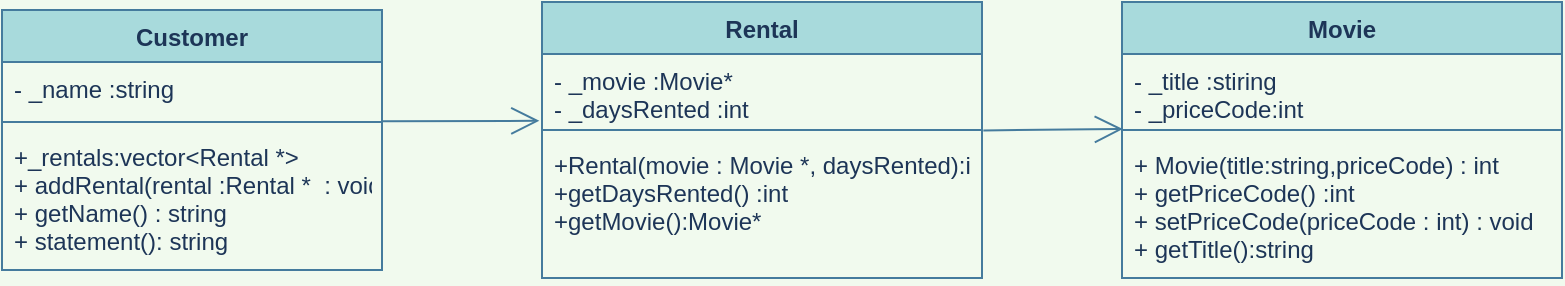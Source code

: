 <mxfile version="18.1.2" type="github" pages="2">
  <diagram id="goZGwjNJ6O4jOZECSLIw" name="实验三 - 1">
    <mxGraphModel dx="484" dy="532" grid="0" gridSize="10" guides="1" tooltips="1" connect="1" arrows="1" fold="1" page="0" pageScale="1" pageWidth="827" pageHeight="1169" background="#F1FAEE" math="0" shadow="0">
      <root>
        <mxCell id="0" />
        <mxCell id="1" parent="0" />
        <mxCell id="EJcrVzV_lA8OwSMY4MbQ-1" value="Customer" style="swimlane;fontStyle=1;align=center;verticalAlign=top;childLayout=stackLayout;horizontal=1;startSize=26;horizontalStack=0;resizeParent=1;resizeParentMax=0;resizeLast=0;collapsible=1;marginBottom=0;fillColor=#A8DADC;strokeColor=#457B9D;fontColor=#1D3557;" vertex="1" parent="1">
          <mxGeometry x="260" y="334" width="190" height="130" as="geometry" />
        </mxCell>
        <mxCell id="EJcrVzV_lA8OwSMY4MbQ-2" value="- _name :string" style="text;strokeColor=none;fillColor=none;align=left;verticalAlign=top;spacingLeft=4;spacingRight=4;overflow=hidden;rotatable=0;points=[[0,0.5],[1,0.5]];portConstraint=eastwest;fontColor=#1D3557;" vertex="1" parent="EJcrVzV_lA8OwSMY4MbQ-1">
          <mxGeometry y="26" width="190" height="26" as="geometry" />
        </mxCell>
        <mxCell id="EJcrVzV_lA8OwSMY4MbQ-10" value="" style="endArrow=open;endFill=1;endSize=12;html=1;rounded=0;entryX=-0.006;entryY=0.982;entryDx=0;entryDy=0;entryPerimeter=0;labelBackgroundColor=#F1FAEE;strokeColor=#457B9D;fontColor=#1D3557;" edge="1" parent="EJcrVzV_lA8OwSMY4MbQ-1" target="EJcrVzV_lA8OwSMY4MbQ-6">
          <mxGeometry width="160" relative="1" as="geometry">
            <mxPoint x="190" y="55.66" as="sourcePoint" />
            <mxPoint x="350" y="55.66" as="targetPoint" />
          </mxGeometry>
        </mxCell>
        <mxCell id="EJcrVzV_lA8OwSMY4MbQ-3" value="" style="line;strokeWidth=1;fillColor=none;align=left;verticalAlign=middle;spacingTop=-1;spacingLeft=3;spacingRight=3;rotatable=0;labelPosition=right;points=[];portConstraint=eastwest;labelBackgroundColor=#F1FAEE;strokeColor=#457B9D;fontColor=#1D3557;" vertex="1" parent="EJcrVzV_lA8OwSMY4MbQ-1">
          <mxGeometry y="52" width="190" height="8" as="geometry" />
        </mxCell>
        <mxCell id="EJcrVzV_lA8OwSMY4MbQ-4" value="+_rentals:vector&lt;Rental *&gt;&#xa;+ addRental(rental :Rental *  : void)&#xa;+ getName() : string&#xa;+ statement(): string" style="text;strokeColor=none;fillColor=none;align=left;verticalAlign=top;spacingLeft=4;spacingRight=4;overflow=hidden;rotatable=0;points=[[0,0.5],[1,0.5]];portConstraint=eastwest;fontColor=#1D3557;" vertex="1" parent="EJcrVzV_lA8OwSMY4MbQ-1">
          <mxGeometry y="60" width="190" height="70" as="geometry" />
        </mxCell>
        <mxCell id="EJcrVzV_lA8OwSMY4MbQ-5" value="Rental" style="swimlane;fontStyle=1;align=center;verticalAlign=top;childLayout=stackLayout;horizontal=1;startSize=26;horizontalStack=0;resizeParent=1;resizeParentMax=0;resizeLast=0;collapsible=1;marginBottom=0;fillColor=#A8DADC;strokeColor=#457B9D;fontColor=#1D3557;" vertex="1" parent="1">
          <mxGeometry x="530" y="330" width="220" height="138" as="geometry" />
        </mxCell>
        <mxCell id="EJcrVzV_lA8OwSMY4MbQ-6" value="- _movie :Movie*&#xa;- _daysRented :int" style="text;strokeColor=none;fillColor=none;align=left;verticalAlign=top;spacingLeft=4;spacingRight=4;overflow=hidden;rotatable=0;points=[[0,0.5],[1,0.5]];portConstraint=eastwest;fontColor=#1D3557;" vertex="1" parent="EJcrVzV_lA8OwSMY4MbQ-5">
          <mxGeometry y="26" width="220" height="34" as="geometry" />
        </mxCell>
        <mxCell id="EJcrVzV_lA8OwSMY4MbQ-7" value="" style="line;strokeWidth=1;fillColor=none;align=left;verticalAlign=middle;spacingTop=-1;spacingLeft=3;spacingRight=3;rotatable=0;labelPosition=right;points=[];portConstraint=eastwest;labelBackgroundColor=#F1FAEE;strokeColor=#457B9D;fontColor=#1D3557;" vertex="1" parent="EJcrVzV_lA8OwSMY4MbQ-5">
          <mxGeometry y="60" width="220" height="8" as="geometry" />
        </mxCell>
        <mxCell id="EJcrVzV_lA8OwSMY4MbQ-8" value="+Rental(movie : Movie *, daysRented):int&#xa;+getDaysRented() :int&#xa;+getMovie():Movie*" style="text;strokeColor=none;fillColor=none;align=left;verticalAlign=top;spacingLeft=4;spacingRight=4;overflow=hidden;rotatable=0;points=[[0,0.5],[1,0.5]];portConstraint=eastwest;fontColor=#1D3557;" vertex="1" parent="EJcrVzV_lA8OwSMY4MbQ-5">
          <mxGeometry y="68" width="220" height="70" as="geometry" />
        </mxCell>
        <mxCell id="EJcrVzV_lA8OwSMY4MbQ-11" value="Movie" style="swimlane;fontStyle=1;align=center;verticalAlign=top;childLayout=stackLayout;horizontal=1;startSize=26;horizontalStack=0;resizeParent=1;resizeParentMax=0;resizeLast=0;collapsible=1;marginBottom=0;fillColor=#A8DADC;strokeColor=#457B9D;fontColor=#1D3557;" vertex="1" parent="1">
          <mxGeometry x="820" y="330" width="220" height="138" as="geometry" />
        </mxCell>
        <mxCell id="EJcrVzV_lA8OwSMY4MbQ-12" value="- _title :stiring&#xa;- _priceCode:int" style="text;strokeColor=none;fillColor=none;align=left;verticalAlign=top;spacingLeft=4;spacingRight=4;overflow=hidden;rotatable=0;points=[[0,0.5],[1,0.5]];portConstraint=eastwest;fontColor=#1D3557;" vertex="1" parent="EJcrVzV_lA8OwSMY4MbQ-11">
          <mxGeometry y="26" width="220" height="34" as="geometry" />
        </mxCell>
        <mxCell id="EJcrVzV_lA8OwSMY4MbQ-13" value="" style="line;strokeWidth=1;fillColor=none;align=left;verticalAlign=middle;spacingTop=-1;spacingLeft=3;spacingRight=3;rotatable=0;labelPosition=right;points=[];portConstraint=eastwest;labelBackgroundColor=#F1FAEE;strokeColor=#457B9D;fontColor=#1D3557;" vertex="1" parent="EJcrVzV_lA8OwSMY4MbQ-11">
          <mxGeometry y="60" width="220" height="8" as="geometry" />
        </mxCell>
        <mxCell id="EJcrVzV_lA8OwSMY4MbQ-14" value="+ Movie(title:string,priceCode) : int&#xa;+ getPriceCode() :int&#xa;+ setPriceCode(priceCode : int) : void&#xa;+ getTitle():string" style="text;strokeColor=none;fillColor=none;align=left;verticalAlign=top;spacingLeft=4;spacingRight=4;overflow=hidden;rotatable=0;points=[[0,0.5],[1,0.5]];portConstraint=eastwest;fontColor=#1D3557;" vertex="1" parent="EJcrVzV_lA8OwSMY4MbQ-11">
          <mxGeometry y="68" width="220" height="70" as="geometry" />
        </mxCell>
        <mxCell id="EJcrVzV_lA8OwSMY4MbQ-15" value="" style="endArrow=open;endFill=1;endSize=12;html=1;rounded=0;entryX=0.002;entryY=0.44;entryDx=0;entryDy=0;entryPerimeter=0;exitX=1.003;exitY=0.526;exitDx=0;exitDy=0;exitPerimeter=0;labelBackgroundColor=#F1FAEE;strokeColor=#457B9D;fontColor=#1D3557;" edge="1" parent="1" source="EJcrVzV_lA8OwSMY4MbQ-7" target="EJcrVzV_lA8OwSMY4MbQ-13">
          <mxGeometry width="160" relative="1" as="geometry">
            <mxPoint x="460" y="399.66" as="sourcePoint" />
            <mxPoint x="538.68" y="399.388" as="targetPoint" />
          </mxGeometry>
        </mxCell>
      </root>
    </mxGraphModel>
  </diagram>
  <diagram id="lHti6A9kxuwiEoPiKQFN" name="实验室三-2">
    <mxGraphModel dx="2302" dy="1932" grid="0" gridSize="10" guides="1" tooltips="1" connect="1" arrows="1" fold="1" page="0" pageScale="1" pageWidth="827" pageHeight="1169" math="0" shadow="0">
      <root>
        <mxCell id="0" />
        <mxCell id="1" parent="0" />
        <mxCell id="7Uv7ZWaAb70qjjFFCwPM-1" value="Movie" style="swimlane;fontStyle=1;align=center;verticalAlign=top;childLayout=stackLayout;horizontal=1;startSize=26;horizontalStack=0;resizeParent=1;resizeParentMax=0;resizeLast=0;collapsible=1;marginBottom=0;fillColor=#A8DADC;strokeColor=#457B9D;fontColor=#1D3557;" vertex="1" parent="1">
          <mxGeometry x="395" y="-68" width="301" height="175" as="geometry" />
        </mxCell>
        <mxCell id="7Uv7ZWaAb70qjjFFCwPM-2" value="- _title :stiring&#xa;- _price：Price*" style="text;strokeColor=none;fillColor=none;align=left;verticalAlign=top;spacingLeft=4;spacingRight=4;overflow=hidden;rotatable=0;points=[[0,0.5],[1,0.5]];portConstraint=eastwest;fontColor=#1D3557;" vertex="1" parent="7Uv7ZWaAb70qjjFFCwPM-1">
          <mxGeometry y="26" width="301" height="34" as="geometry" />
        </mxCell>
        <mxCell id="7Uv7ZWaAb70qjjFFCwPM-3" value="" style="line;strokeWidth=1;fillColor=none;align=left;verticalAlign=middle;spacingTop=-1;spacingLeft=3;spacingRight=3;rotatable=0;labelPosition=right;points=[];portConstraint=eastwest;labelBackgroundColor=#F1FAEE;strokeColor=#457B9D;fontColor=#1D3557;" vertex="1" parent="7Uv7ZWaAb70qjjFFCwPM-1">
          <mxGeometry y="60" width="301" height="8" as="geometry" />
        </mxCell>
        <mxCell id="7Uv7ZWaAb70qjjFFCwPM-4" value="+ Movie(title:string,priceCode) : int&#xa;+ getPriceCode() :int&#xa;+ setPriceCode(priceCode : int) : void&#xa;+ getTitle():string&#xa;+ getCharge(daysRented :int):double&#xa;+ getFrequentRenterPoints(daysRented :int) :int" style="text;strokeColor=none;fillColor=none;align=left;verticalAlign=top;spacingLeft=4;spacingRight=4;overflow=hidden;rotatable=0;points=[[0,0.5],[1,0.5]];portConstraint=eastwest;fontColor=#1D3557;" vertex="1" parent="7Uv7ZWaAb70qjjFFCwPM-1">
          <mxGeometry y="68" width="301" height="107" as="geometry" />
        </mxCell>
        <mxCell id="5kNSxi8XFvwVcRtqy4rx-1" value="Rental" style="swimlane;fontStyle=1;align=center;verticalAlign=top;childLayout=stackLayout;horizontal=1;startSize=26;horizontalStack=0;resizeParent=1;resizeParentMax=0;resizeLast=0;collapsible=1;marginBottom=0;fillColor=#A8DADC;strokeColor=#457B9D;fontColor=#1D3557;" vertex="1" parent="1">
          <mxGeometry x="439" y="-307" width="220" height="168" as="geometry" />
        </mxCell>
        <mxCell id="5kNSxi8XFvwVcRtqy4rx-2" value="- _movie :Movie*&#xa;- _daysRented :int" style="text;strokeColor=none;fillColor=none;align=left;verticalAlign=top;spacingLeft=4;spacingRight=4;overflow=hidden;rotatable=0;points=[[0,0.5],[1,0.5]];portConstraint=eastwest;fontColor=#1D3557;" vertex="1" parent="5kNSxi8XFvwVcRtqy4rx-1">
          <mxGeometry y="26" width="220" height="34" as="geometry" />
        </mxCell>
        <mxCell id="5kNSxi8XFvwVcRtqy4rx-3" value="" style="line;strokeWidth=1;fillColor=none;align=left;verticalAlign=middle;spacingTop=-1;spacingLeft=3;spacingRight=3;rotatable=0;labelPosition=right;points=[];portConstraint=eastwest;labelBackgroundColor=#F1FAEE;strokeColor=#457B9D;fontColor=#1D3557;" vertex="1" parent="5kNSxi8XFvwVcRtqy4rx-1">
          <mxGeometry y="60" width="220" height="8" as="geometry" />
        </mxCell>
        <mxCell id="5kNSxi8XFvwVcRtqy4rx-4" value="+Rental(movie : Movie *, daysRented):int&#xa;+getDaysRented() :int&#xa;+getMovie():Movie*&#xa;+getCharge() :double&#xa;+getFrequentRenterPoints :int&#xa;" style="text;strokeColor=none;fillColor=none;align=left;verticalAlign=top;spacingLeft=4;spacingRight=4;overflow=hidden;rotatable=0;points=[[0,0.5],[1,0.5]];portConstraint=eastwest;fontColor=#1D3557;" vertex="1" parent="5kNSxi8XFvwVcRtqy4rx-1">
          <mxGeometry y="68" width="220" height="100" as="geometry" />
        </mxCell>
        <mxCell id="5kNSxi8XFvwVcRtqy4rx-5" value="" style="endArrow=open;endFill=1;endSize=12;html=1;rounded=1;sketch=0;fontColor=#1D3557;strokeColor=#457B9D;fillColor=#A8DADC;curved=0;exitX=0.486;exitY=1;exitDx=0;exitDy=0;exitPerimeter=0;entryX=0.5;entryY=0;entryDx=0;entryDy=0;" edge="1" parent="1" source="5kNSxi8XFvwVcRtqy4rx-4" target="7Uv7ZWaAb70qjjFFCwPM-1">
          <mxGeometry width="160" relative="1" as="geometry">
            <mxPoint x="621" y="23" as="sourcePoint" />
            <mxPoint x="506" y="-72" as="targetPoint" />
          </mxGeometry>
        </mxCell>
        <mxCell id="VzLRoP5Gxf3Gk_nG-Dks-1" value="Customer" style="swimlane;fontStyle=1;align=center;verticalAlign=top;childLayout=stackLayout;horizontal=1;startSize=26;horizontalStack=0;resizeParent=1;resizeParentMax=0;resizeLast=0;collapsible=1;marginBottom=0;fillColor=#A8DADC;strokeColor=#457B9D;fontColor=#1D3557;" vertex="1" parent="1">
          <mxGeometry x="424.5" y="-564" width="242" height="194" as="geometry" />
        </mxCell>
        <mxCell id="VzLRoP5Gxf3Gk_nG-Dks-2" value="- _name :string&#xa;- _rentals : vector&lt;Rencal *&gt;" style="text;strokeColor=none;fillColor=none;align=left;verticalAlign=top;spacingLeft=4;spacingRight=4;overflow=hidden;rotatable=0;points=[[0,0.5],[1,0.5]];portConstraint=eastwest;fontColor=#1D3557;" vertex="1" parent="VzLRoP5Gxf3Gk_nG-Dks-1">
          <mxGeometry y="26" width="242" height="42" as="geometry" />
        </mxCell>
        <mxCell id="VzLRoP5Gxf3Gk_nG-Dks-4" value="" style="line;strokeWidth=1;fillColor=none;align=left;verticalAlign=middle;spacingTop=-1;spacingLeft=3;spacingRight=3;rotatable=0;labelPosition=right;points=[];portConstraint=eastwest;labelBackgroundColor=#F1FAEE;strokeColor=#457B9D;fontColor=#1D3557;" vertex="1" parent="VzLRoP5Gxf3Gk_nG-Dks-1">
          <mxGeometry y="68" width="242" height="8" as="geometry" />
        </mxCell>
        <mxCell id="VzLRoP5Gxf3Gk_nG-Dks-5" value="+ getTotalCharge() : doubel&#xa;+ getTotalFrequentRenterPoints() ：int&#xa;+ Customer(name :string)&#xa;+addRental(rental : Rental *) :void&#xa;+ getName() :string&#xa;+ statement() :void&#xa;" style="text;strokeColor=none;fillColor=none;align=left;verticalAlign=top;spacingLeft=4;spacingRight=4;overflow=hidden;rotatable=0;points=[[0,0.5],[1,0.5]];portConstraint=eastwest;fontColor=#1D3557;" vertex="1" parent="VzLRoP5Gxf3Gk_nG-Dks-1">
          <mxGeometry y="76" width="242" height="118" as="geometry" />
        </mxCell>
        <mxCell id="VzLRoP5Gxf3Gk_nG-Dks-7" value="" style="endArrow=open;endFill=1;endSize=12;html=1;rounded=1;sketch=0;fontColor=#1D3557;strokeColor=#457B9D;fillColor=#A8DADC;curved=0;" edge="1" parent="1" source="VzLRoP5Gxf3Gk_nG-Dks-5">
          <mxGeometry width="160" relative="1" as="geometry">
            <mxPoint x="555.92" y="-129" as="sourcePoint" />
            <mxPoint x="546" y="-306" as="targetPoint" />
          </mxGeometry>
        </mxCell>
        <mxCell id="VzLRoP5Gxf3Gk_nG-Dks-8" value="Price" style="swimlane;fontStyle=1;align=center;verticalAlign=top;childLayout=stackLayout;horizontal=1;startSize=26;horizontalStack=0;resizeParent=1;resizeParentMax=0;resizeLast=0;collapsible=1;marginBottom=0;fillColor=#A8DADC;strokeColor=#457B9D;fontColor=#1D3557;" vertex="1" parent="1">
          <mxGeometry x="802" y="-65" width="301" height="213" as="geometry" />
        </mxCell>
        <mxCell id="VzLRoP5Gxf3Gk_nG-Dks-9" value="# CHILDRENS : int&#xa;# REGULAR :int&#xa;# NEW_RELEASE ；int" style="text;strokeColor=none;fillColor=none;align=left;verticalAlign=top;spacingLeft=4;spacingRight=4;overflow=hidden;rotatable=0;points=[[0,0.5],[1,0.5]];portConstraint=eastwest;fontColor=#1D3557;" vertex="1" parent="VzLRoP5Gxf3Gk_nG-Dks-8">
          <mxGeometry y="26" width="301" height="72" as="geometry" />
        </mxCell>
        <mxCell id="VzLRoP5Gxf3Gk_nG-Dks-10" value="" style="line;strokeWidth=1;fillColor=none;align=left;verticalAlign=middle;spacingTop=-1;spacingLeft=3;spacingRight=3;rotatable=0;labelPosition=right;points=[];portConstraint=eastwest;labelBackgroundColor=#F1FAEE;strokeColor=#457B9D;fontColor=#1D3557;" vertex="1" parent="VzLRoP5Gxf3Gk_nG-Dks-8">
          <mxGeometry y="98" width="301" height="8" as="geometry" />
        </mxCell>
        <mxCell id="VzLRoP5Gxf3Gk_nG-Dks-11" value="+ getPriceCode() :int&#xa;+ getCharge(daysRented :int) :double&#xa;+ getFrequentRenterPoints(daysRented :int) :int" style="text;strokeColor=none;fillColor=none;align=left;verticalAlign=top;spacingLeft=4;spacingRight=4;overflow=hidden;rotatable=0;points=[[0,0.5],[1,0.5]];portConstraint=eastwest;fontColor=#1D3557;" vertex="1" parent="VzLRoP5Gxf3Gk_nG-Dks-8">
          <mxGeometry y="106" width="301" height="107" as="geometry" />
        </mxCell>
      </root>
    </mxGraphModel>
  </diagram>
</mxfile>
